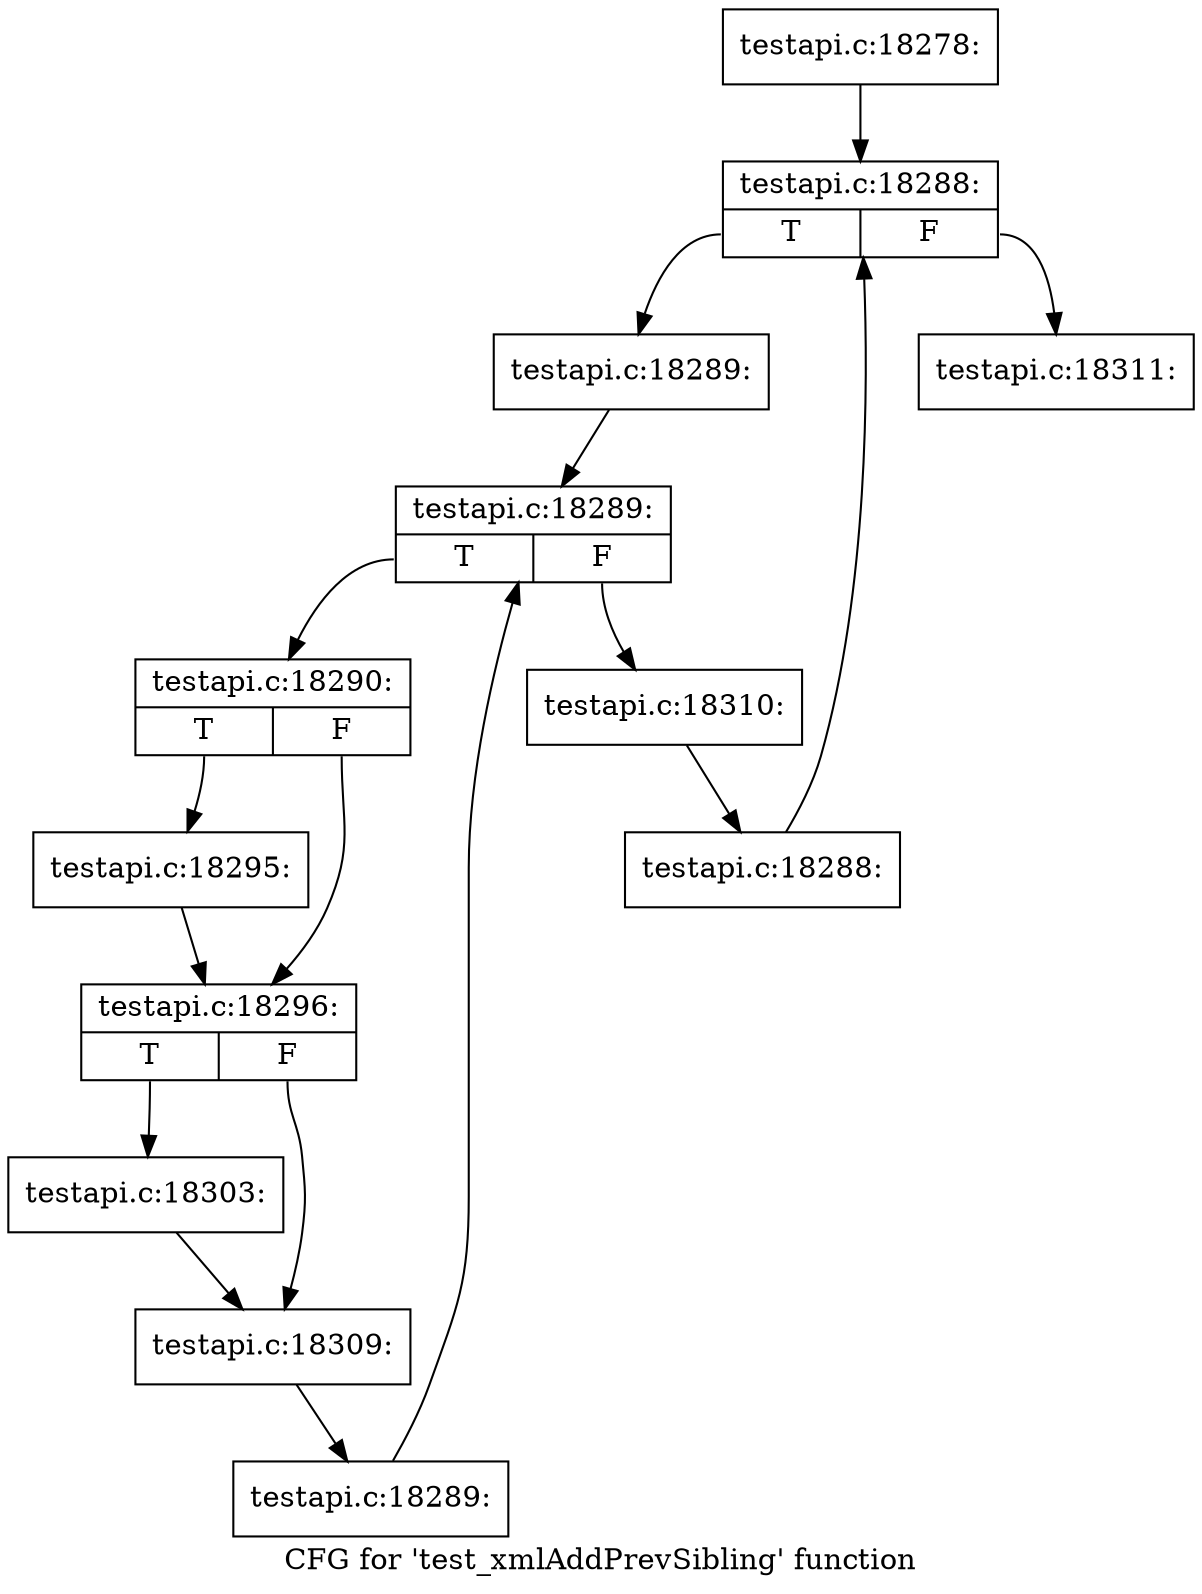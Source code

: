 digraph "CFG for 'test_xmlAddPrevSibling' function" {
	label="CFG for 'test_xmlAddPrevSibling' function";

	Node0x4aca100 [shape=record,label="{testapi.c:18278:}"];
	Node0x4aca100 -> Node0x4ad6550;
	Node0x4ad6550 [shape=record,label="{testapi.c:18288:|{<s0>T|<s1>F}}"];
	Node0x4ad6550:s0 -> Node0x4ad6830;
	Node0x4ad6550:s1 -> Node0x4ad63b0;
	Node0x4ad6830 [shape=record,label="{testapi.c:18289:}"];
	Node0x4ad6830 -> Node0x4ad6c20;
	Node0x4ad6c20 [shape=record,label="{testapi.c:18289:|{<s0>T|<s1>F}}"];
	Node0x4ad6c20:s0 -> Node0x4ad6ea0;
	Node0x4ad6c20:s1 -> Node0x4ad6b00;
	Node0x4ad6ea0 [shape=record,label="{testapi.c:18290:|{<s0>T|<s1>F}}"];
	Node0x4ad6ea0:s0 -> Node0x4ad7f60;
	Node0x4ad6ea0:s1 -> Node0x4ad8360;
	Node0x4ad7f60 [shape=record,label="{testapi.c:18295:}"];
	Node0x4ad7f60 -> Node0x4ad8360;
	Node0x4ad8360 [shape=record,label="{testapi.c:18296:|{<s0>T|<s1>F}}"];
	Node0x4ad8360:s0 -> Node0x4ad8ef0;
	Node0x4ad8360:s1 -> Node0x4ad8f40;
	Node0x4ad8ef0 [shape=record,label="{testapi.c:18303:}"];
	Node0x4ad8ef0 -> Node0x4ad8f40;
	Node0x4ad8f40 [shape=record,label="{testapi.c:18309:}"];
	Node0x4ad8f40 -> Node0x4ad6e10;
	Node0x4ad6e10 [shape=record,label="{testapi.c:18289:}"];
	Node0x4ad6e10 -> Node0x4ad6c20;
	Node0x4ad6b00 [shape=record,label="{testapi.c:18310:}"];
	Node0x4ad6b00 -> Node0x4ad67a0;
	Node0x4ad67a0 [shape=record,label="{testapi.c:18288:}"];
	Node0x4ad67a0 -> Node0x4ad6550;
	Node0x4ad63b0 [shape=record,label="{testapi.c:18311:}"];
}
